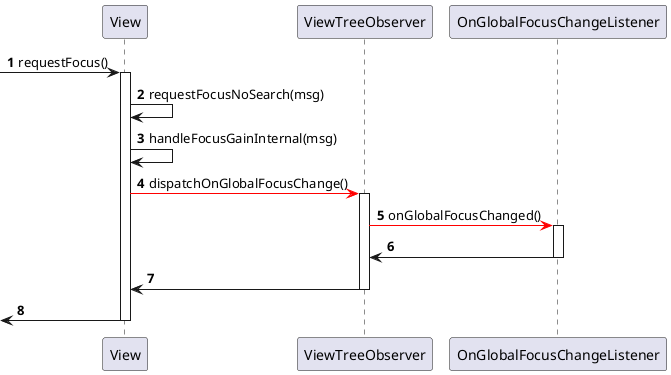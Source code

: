 @startuml
'https://plantuml.com/sequence-diagram

autonumber
-> View : requestFocus()
    activate View

    View->View : requestFocusNoSearch(msg)
    View->View : handleFocusGainInternal(msg)


    View -[#FF0000]> ViewTreeObserver : dispatchOnGlobalFocusChange()
        activate ViewTreeObserver

            ViewTreeObserver -[#FF0000]> OnGlobalFocusChangeListener : onGlobalFocusChanged()
                activate OnGlobalFocusChangeListener
                OnGlobalFocusChangeListener -> ViewTreeObserver
                deactivate OnGlobalFocusChangeListener

        ViewTreeObserver -> View
            deactivate ViewTreeObserver

<- View
 deactivate View

@enduml